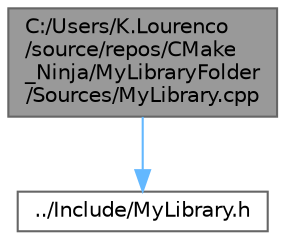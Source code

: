 digraph "C:/Users/K.Lourenco/source/repos/CMake_Ninja/MyLibraryFolder/Sources/MyLibrary.cpp"
{
 // LATEX_PDF_SIZE
  bgcolor="transparent";
  edge [fontname=Helvetica,fontsize=10,labelfontname=Helvetica,labelfontsize=10];
  node [fontname=Helvetica,fontsize=10,shape=box,height=0.2,width=0.4];
  Node1 [id="Node000001",label="C:/Users/K.Lourenco\l/source/repos/CMake\l_Ninja/MyLibraryFolder\l/Sources/MyLibrary.cpp",height=0.2,width=0.4,color="gray40", fillcolor="grey60", style="filled", fontcolor="black",tooltip=" "];
  Node1 -> Node2 [id="edge1_Node000001_Node000002",color="steelblue1",style="solid",tooltip=" "];
  Node2 [id="Node000002",label="../Include/MyLibrary.h",height=0.2,width=0.4,color="grey40", fillcolor="white", style="filled",URL="$_my_library_8h.html",tooltip=" "];
}
